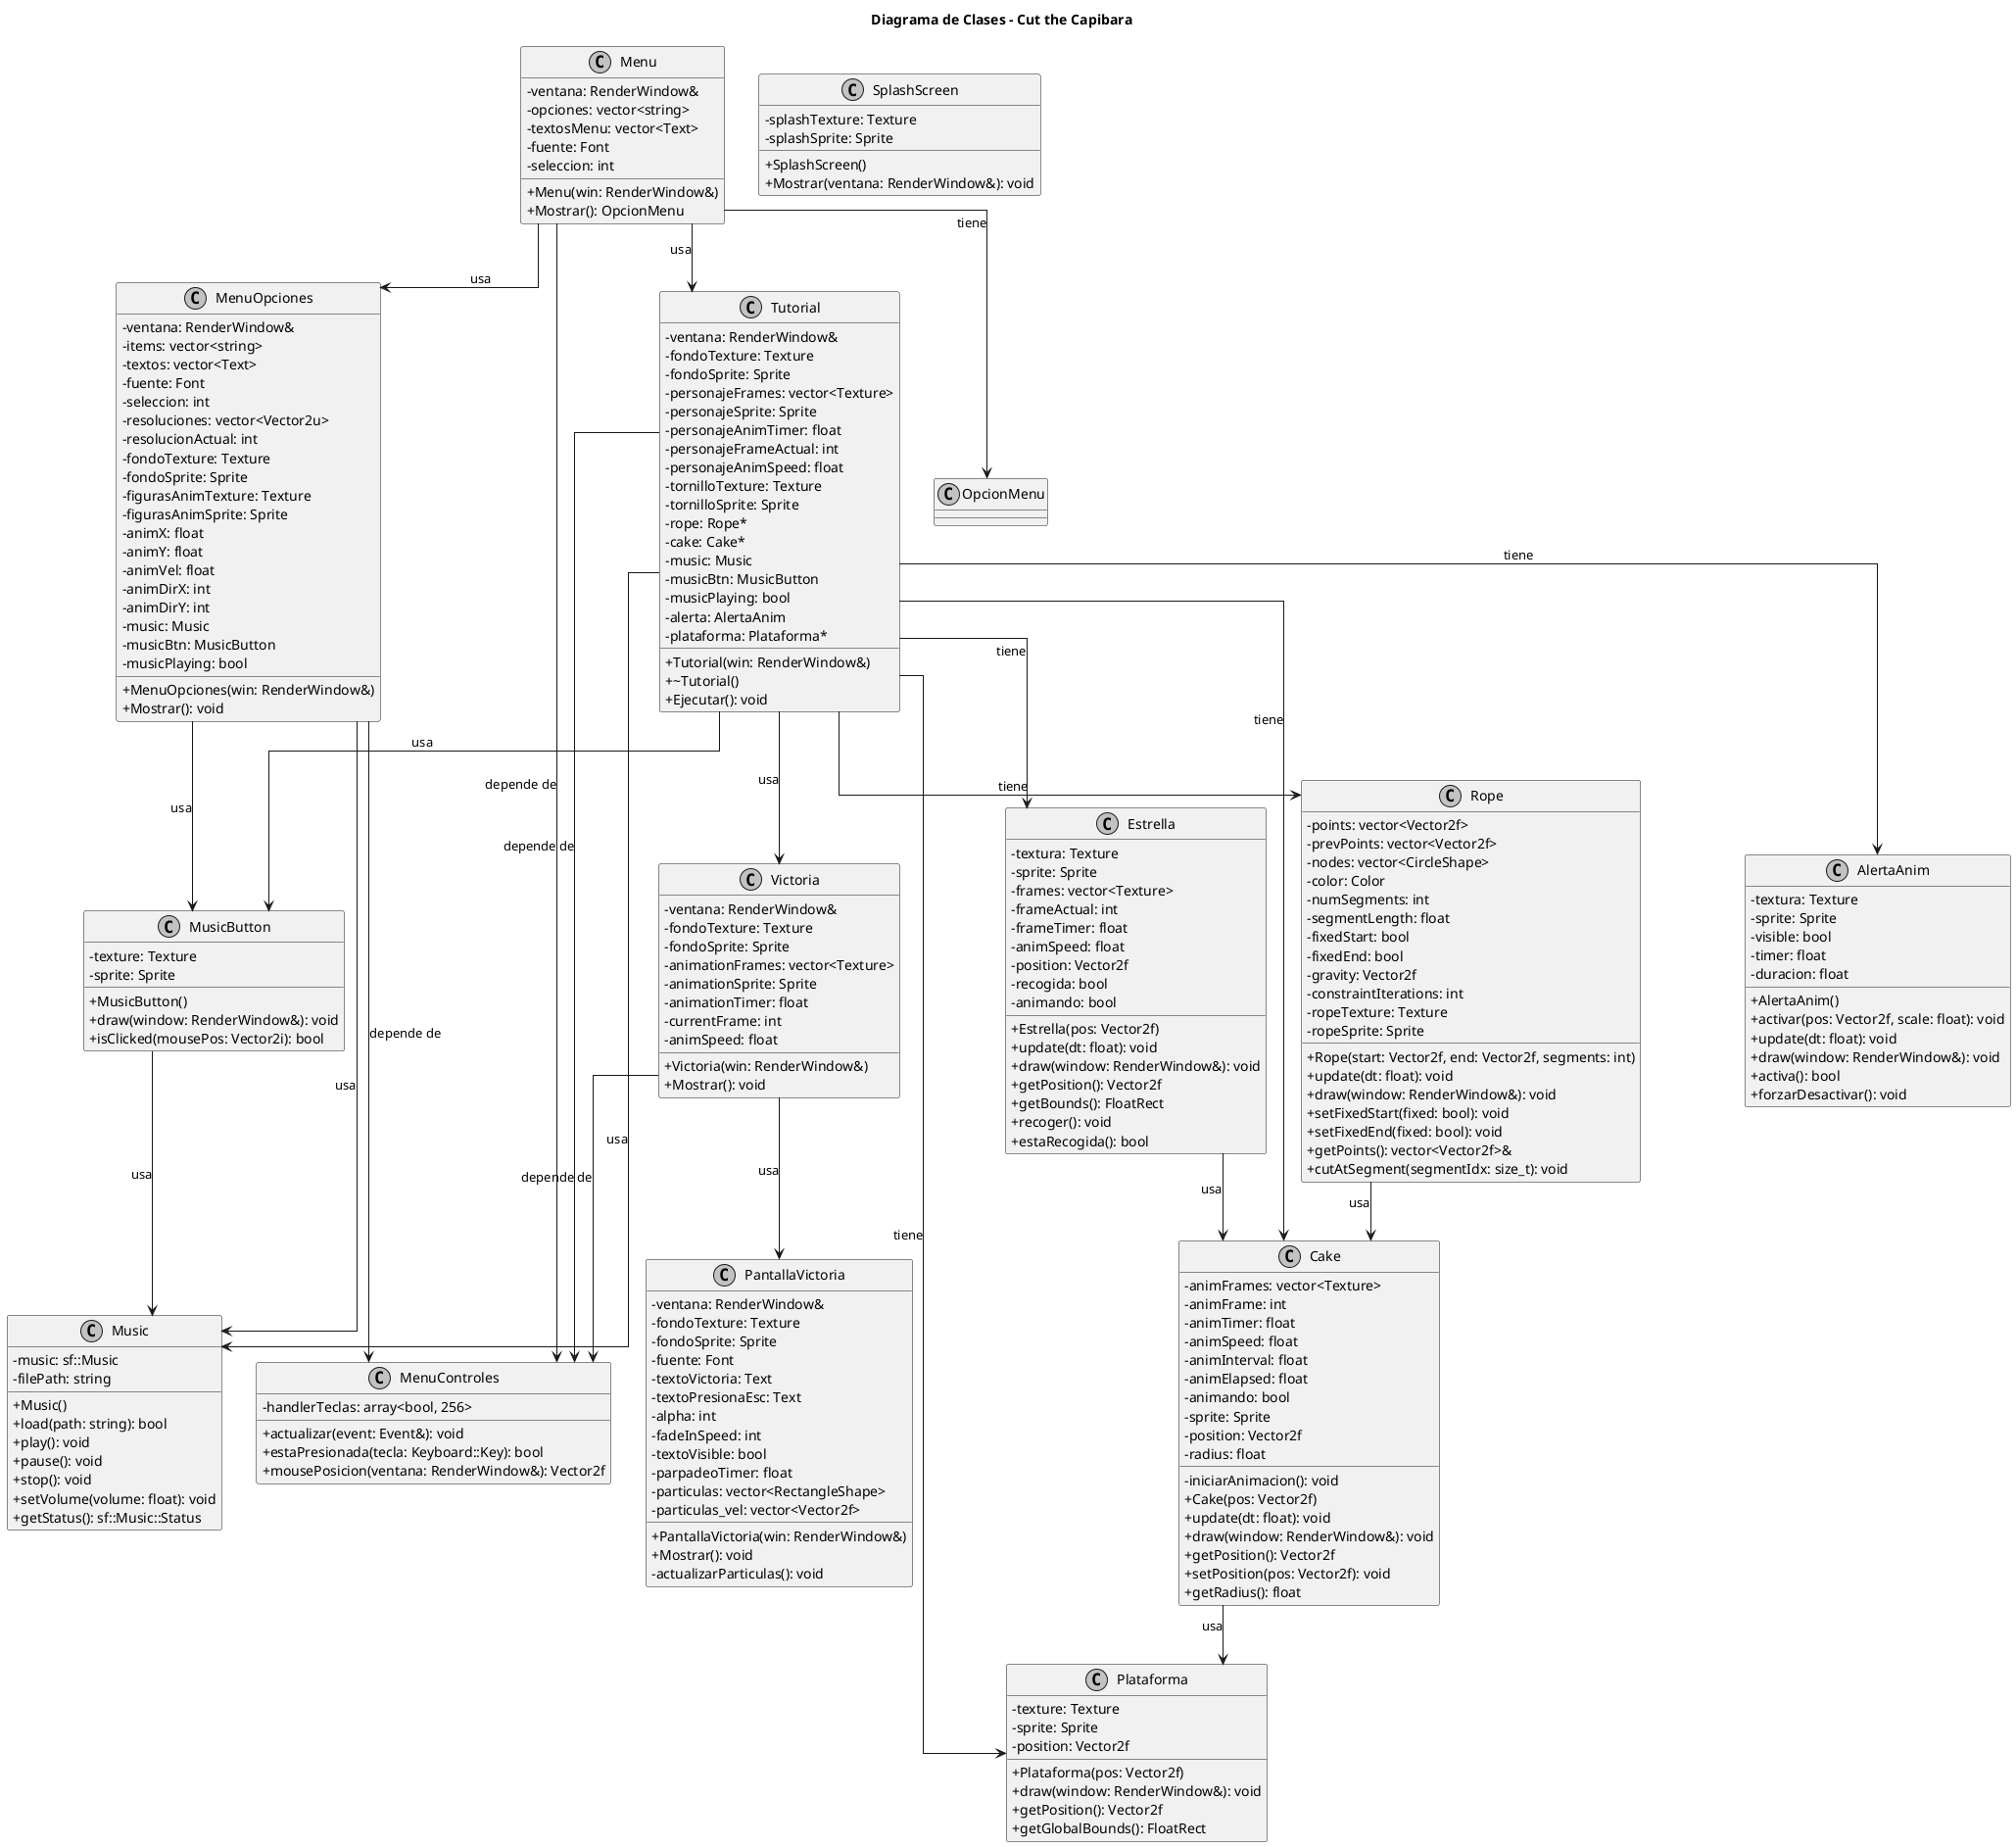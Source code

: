@startuml Diagrama de Clases - Cut the Capibara

' Estilo y configuración
skinparam classAttributeIconSize 0
skinparam monochrome true
skinparam shadowing false
skinparam defaultFontName Arial
skinparam packageStyle rectangle
skinparam linetype ortho

title Diagrama de Clases - Cut the Capibara

' Clases relacionadas a la lógica del juego
class Rope {
  -points: vector<Vector2f>
  -prevPoints: vector<Vector2f>
  -nodes: vector<CircleShape>
  -color: Color
  -numSegments: int
  -segmentLength: float
  -fixedStart: bool
  -fixedEnd: bool
  -gravity: Vector2f
  -constraintIterations: int
  -ropeTexture: Texture
  -ropeSprite: Sprite
  +Rope(start: Vector2f, end: Vector2f, segments: int)
  +update(dt: float): void
  +draw(window: RenderWindow&): void
  +setFixedStart(fixed: bool): void
  +setFixedEnd(fixed: bool): void
  +getPoints(): vector<Vector2f>&
  +cutAtSegment(segmentIdx: size_t): void
}

class Cake {
  -animFrames: vector<Texture>
  -animFrame: int
  -animTimer: float
  -animSpeed: float
  -animInterval: float
  -animElapsed: float
  -animando: bool
  -sprite: Sprite
  -position: Vector2f
  -radius: float
  -iniciarAnimacion(): void
  +Cake(pos: Vector2f)
  +update(dt: float): void
  +draw(window: RenderWindow&): void
  +getPosition(): Vector2f
  +setPosition(pos: Vector2f): void
  +getRadius(): float
}

class Plataforma {
  -texture: Texture
  -sprite: Sprite
  -position: Vector2f
  +Plataforma(pos: Vector2f)
  +draw(window: RenderWindow&): void
  +getPosition(): Vector2f
  +getGlobalBounds(): FloatRect
}

class AlertaAnim {
  -textura: Texture
  -sprite: Sprite
  -visible: bool
  -timer: float
  -duracion: float
  +AlertaAnim()
  +activar(pos: Vector2f, scale: float): void
  +update(dt: float): void
  +draw(window: RenderWindow&): void
  +activa(): bool
  +forzarDesactivar(): void
}

class Music {
  -music: sf::Music
  -filePath: string
  +Music()
  +load(path: string): bool
  +play(): void
  +pause(): void
  +stop(): void
  +setVolume(volume: float): void
  +getStatus(): sf::Music::Status
}

class MusicButton {
  -texture: Texture
  -sprite: Sprite
  +MusicButton()
  +draw(window: RenderWindow&): void
  +isClicked(mousePos: Vector2i): bool
}

class Menu {
  -ventana: RenderWindow&
  -opciones: vector<string>
  -textosMenu: vector<Text>
  -fuente: Font
  -seleccion: int
  +Menu(win: RenderWindow&)
  +Mostrar(): OpcionMenu
}

class MenuOpciones {
  -ventana: RenderWindow&
  -items: vector<string>
  -textos: vector<Text>
  -fuente: Font
  -seleccion: int
  -resoluciones: vector<Vector2u>
  -resolucionActual: int
  -fondoTexture: Texture
  -fondoSprite: Sprite
  -figurasAnimTexture: Texture
  -figurasAnimSprite: Sprite
  -animX: float
  -animY: float
  -animVel: float
  -animDirX: int
  -animDirY: int
  -music: Music
  -musicBtn: MusicButton
  -musicPlaying: bool
  +MenuOpciones(win: RenderWindow&)
  +Mostrar(): void
}

class MenuControles {
  -handlerTeclas: array<bool, 256>
  +actualizar(event: Event&): void
  +estaPresionada(tecla: Keyboard::Key): bool
  +mousePosicion(ventana: RenderWindow&): Vector2f
}

class SplashScreen {
  -splashTexture: Texture
  -splashSprite: Sprite
  +SplashScreen()
  +Mostrar(ventana: RenderWindow&): void
}

class Tutorial {
  -ventana: RenderWindow&
  -fondoTexture: Texture
  -fondoSprite: Sprite
  -personajeFrames: vector<Texture>
  -personajeSprite: Sprite
  -personajeAnimTimer: float
  -personajeFrameActual: int
  -personajeAnimSpeed: float
  -tornilloTexture: Texture
  -tornilloSprite: Sprite
  -rope: Rope*
  -cake: Cake*
  -music: Music
  -musicBtn: MusicButton
  -musicPlaying: bool
  -alerta: AlertaAnim
  -plataforma: Plataforma*
  +Tutorial(win: RenderWindow&)
  +~Tutorial()
  +Ejecutar(): void
}

class Victoria {
  -ventana: RenderWindow&
  -fondoTexture: Texture
  -fondoSprite: Sprite
  -animationFrames: vector<Texture>
  -animationSprite: Sprite
  -animationTimer: float
  -currentFrame: int
  -animSpeed: float
  +Victoria(win: RenderWindow&)
  +Mostrar(): void
}

class PantallaVictoria {
  -ventana: RenderWindow&
  -fondoTexture: Texture
  -fondoSprite: Sprite
  -fuente: Font
  -textoVictoria: Text
  -textoPresionaEsc: Text
  -alpha: int
  -fadeInSpeed: int
  -textoVisible: bool
  -parpadeoTimer: float
  -particulas: vector<RectangleShape>
  -particulas_vel: vector<Vector2f>
  +PantallaVictoria(win: RenderWindow&)
  +Mostrar(): void
  -actualizarParticulas(): void
}

class Estrella {
  -textura: Texture
  -sprite: Sprite
  -frames: vector<Texture>
  -frameActual: int
  -frameTimer: float
  -animSpeed: float
  -position: Vector2f
  -recogida: bool
  -animando: bool
  +Estrella(pos: Vector2f)
  +update(dt: float): void
  +draw(window: RenderWindow&): void
  +getPosition(): Vector2f
  +getBounds(): FloatRect
  +recoger(): void
  +estaRecogida(): bool
}

' Relaciones simplificadas usando solo flechas con etiquetas
Tutorial --> Rope : tiene
Tutorial --> Cake : tiene
Tutorial --> AlertaAnim : tiene
Tutorial --> Plataforma : tiene
Tutorial --> Estrella : tiene
Tutorial --> Music : usa
Tutorial --> MusicButton : usa
Victoria --> PantallaVictoria : usa
MenuOpciones --> Music : usa
MenuOpciones --> MusicButton : usa
MusicButton --> Music : usa
Tutorial --> MenuControles : depende de
Victoria --> MenuControles : depende de
Menu --> MenuControles : depende de
MenuOpciones --> MenuControles : depende de
Menu --> OpcionMenu : tiene
Menu --> Tutorial : usa
Menu --> MenuOpciones : usa
Tutorial --> Victoria : usa
Rope --> Cake : usa
Cake --> Plataforma : usa
Estrella --> Cake : usa

@enduml
